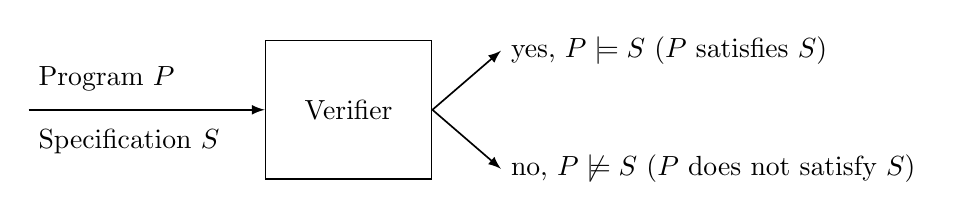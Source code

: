 \begin{tikzpicture}[->,>=latex,node distance=7em,semithick]

\node (origin) [coordinate] at (0,0) {};
\node (rect) at (3,0) [minimum width=6em,minimum height=5em, anchor=west,draw] {};
\node (yes) [coordinate] at (6,0.75) {};
\node (no) [coordinate] at (6,-0.75) {};
\path [->,]
    (origin) edge (rect.west)
    (rect.east) edge (yes)
    (rect.east) edge (no)
;

\node at (0,0.4) [anchor=west] {Program $P$};
\node at (0,-0.4) [anchor=west]  {Specification $S$};
\node [right of=yes, node distance=0em, anchor=west] {yes, $P \models S$ ($P$ satisfies $S$)};
\node [right of=no, node distance=0em, anchor=west] {no,  $P \not\models S$ ($P$ does not satisfy $S$)};
\node at (rect) {Verifier};

\end{tikzpicture}
